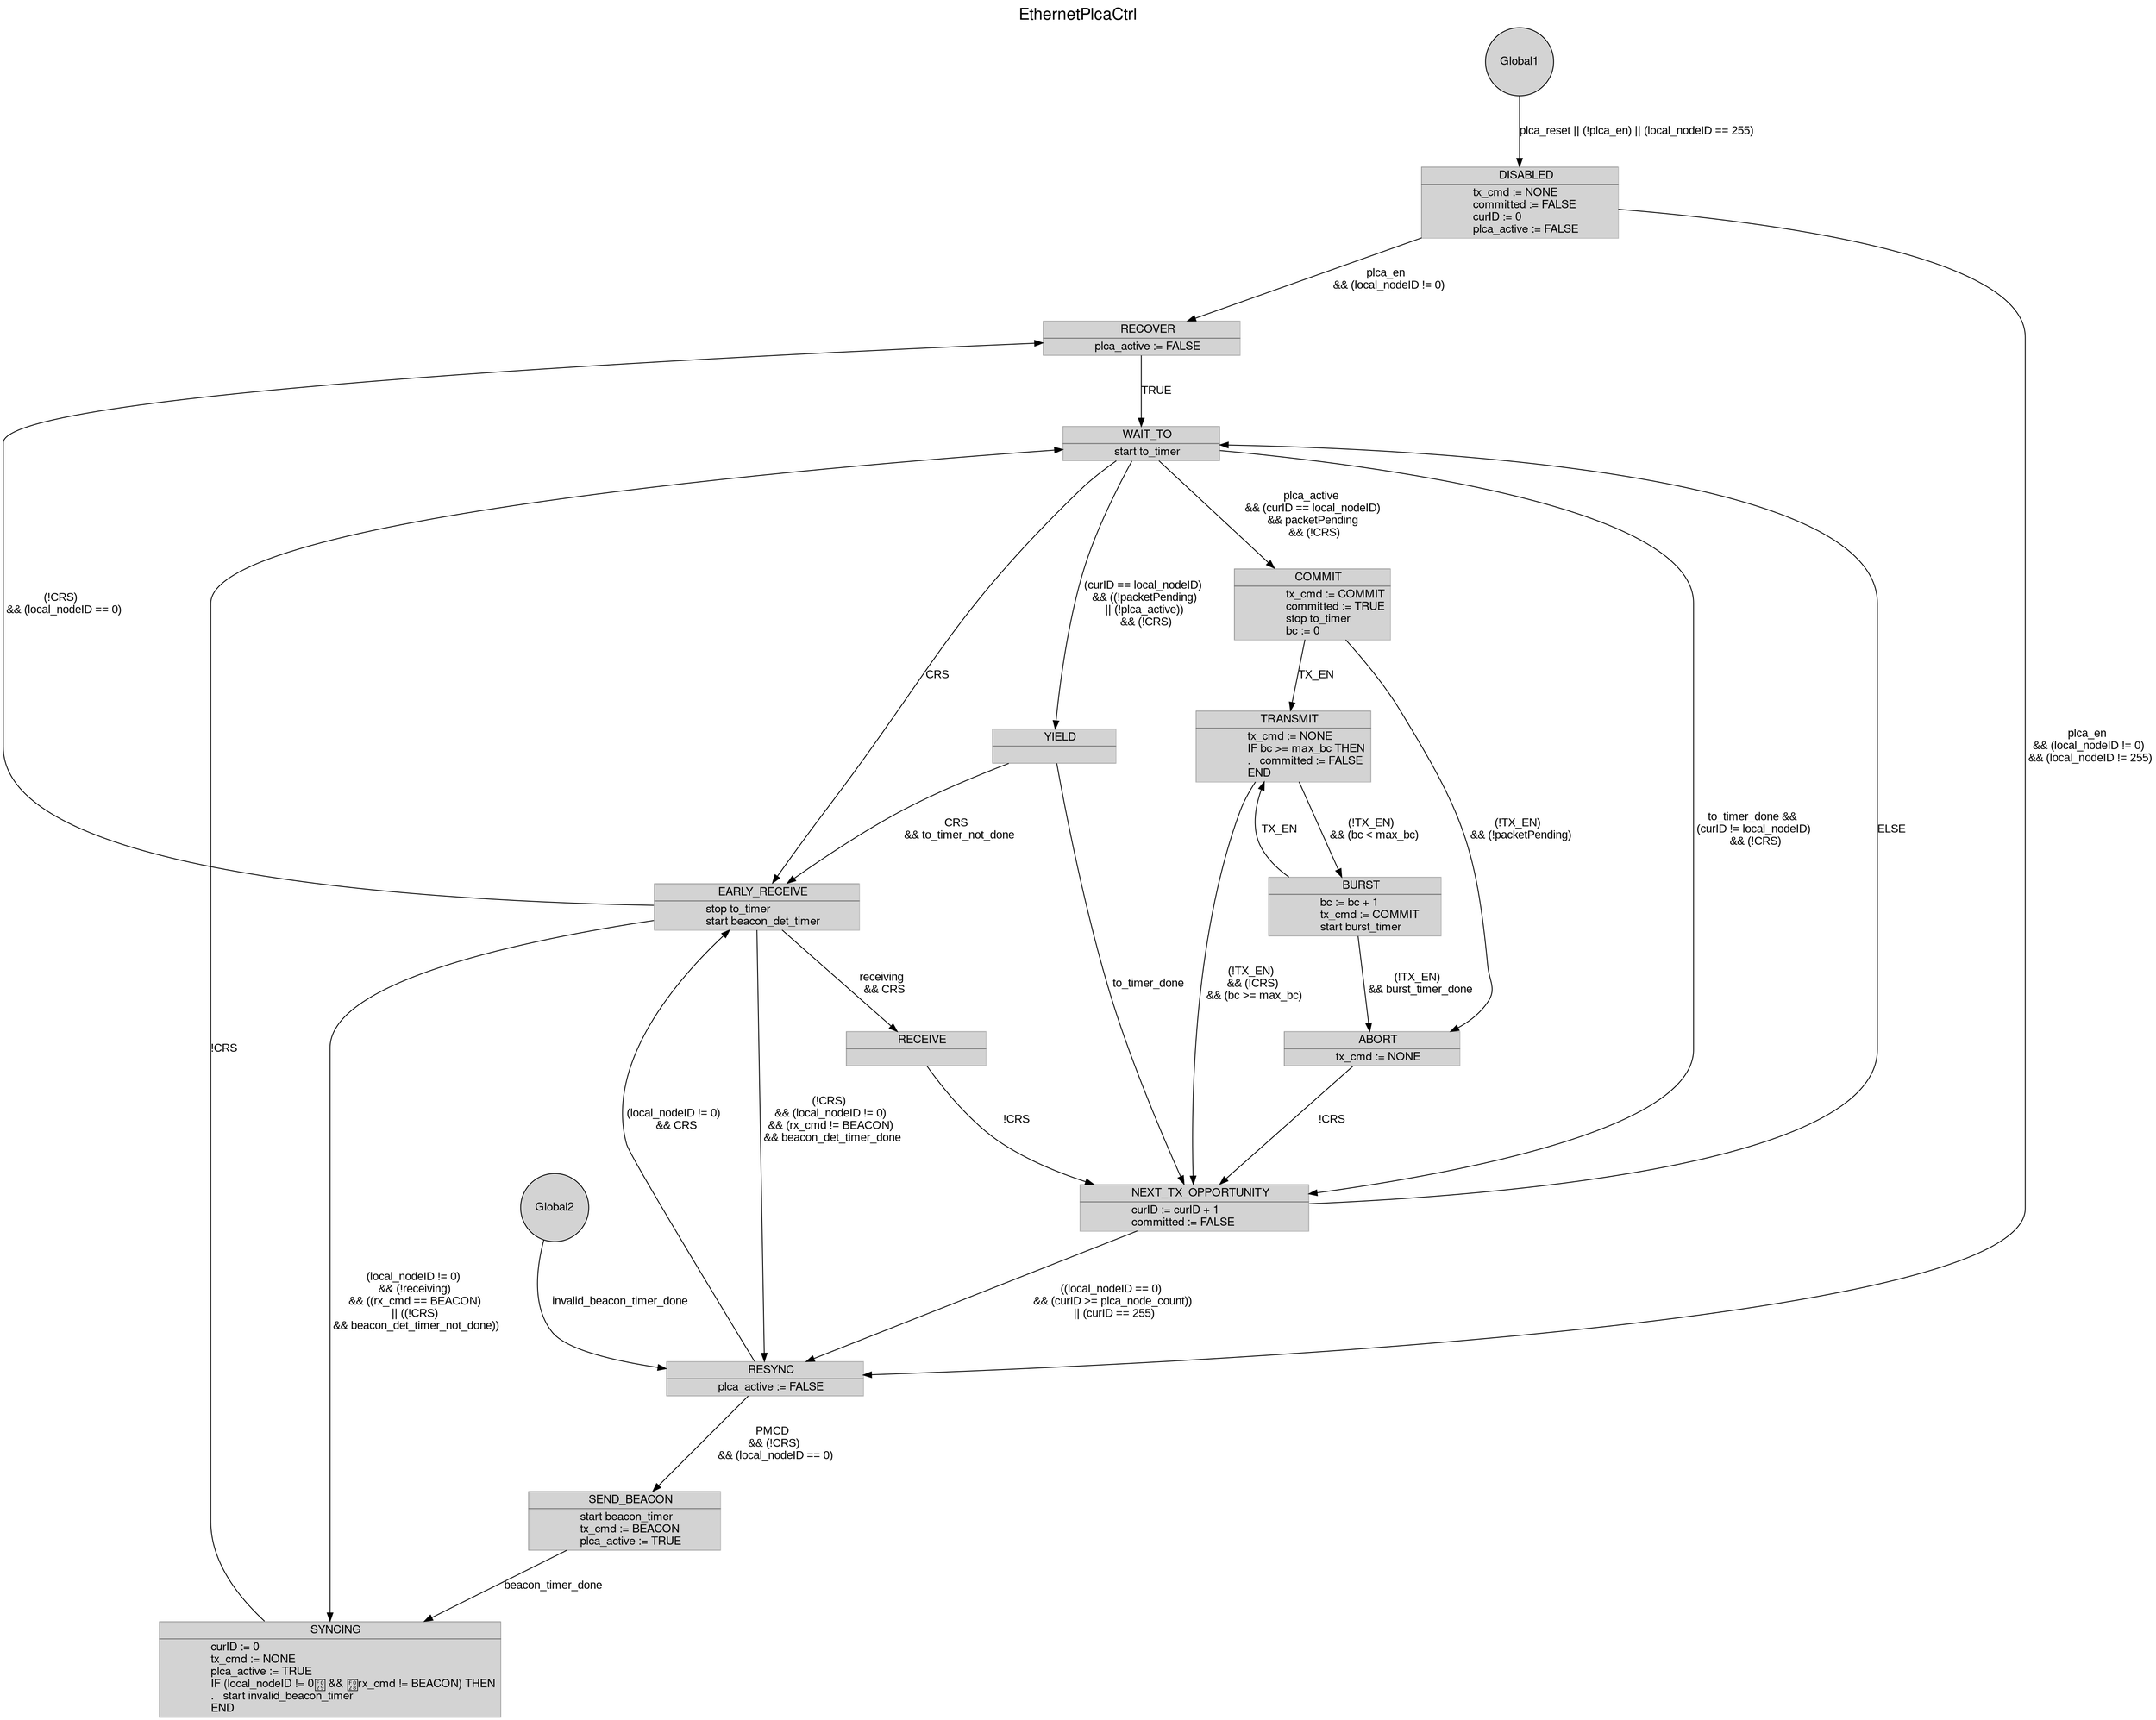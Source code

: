 digraph EthernetPlcaCtrl {
    nodesep = 1;
    ranksep = 1;

    graph [
		label = "EthernetPlcaCtrl"
		labelloc = t
		fontname = "Helvetica,Arial,sans-serif"
		fontsize = 20
		layout = dot
		newrank = true
    ];
    node [
		style=filled
		shape=rect
		pencolor="#00000044" // frames color
		fontname="Helvetica,Arial,sans-serif"
		shape=plain
    ];
    edge [fontname="Arial"];

    Global1 [ shape=circle ]
    Global1 -> DISABLED [label="plca_reset || (!plca_en) || (local_nodeID == 255)"]; 

    DISABLED [
        label=<<table border="0" cellborder="1" cellspacing="0"><tr><td>
                DISABLED
            </td></tr><tr><td align="left" balign="left">
                tx_cmd := NONE <br/>
                committed := FALSE  <br/>
                curID := 0 <br/>
                plca_active := FALSE
            </td></tr></table>>
    ];
    DISABLED -> RECOVER [label="plca_en \n && (local_nodeID != 0)"];
    DISABLED -> RESYNC [label="plca_en \n && (local_nodeID != 0) \n && (local_nodeID != 255)"];

    Global2 [ shape=circle ]
    Global2 -> RESYNC [label="invalid_beacon_timer_done"]; 

    RESYNC [
        label=<<table border="0" cellborder="1" cellspacing="0"><tr><td>
                RESYNC
            </td></tr><tr><td align="left" balign="left">
                plca_active := FALSE
            </td></tr></table>>;
    ];
    RESYNC -> EARLY_RECEIVE [label="(local_nodeID != 0) \n && CRS"];
    RESYNC -> SEND_BEACON [label="PMCD \n && (!CRS) \n && (local_nodeID == 0)"];

    RECOVER [
        label=<<table border="0" cellborder="1" cellspacing="0"><tr><td>
                RECOVER
            </td></tr><tr><td align="left" balign="left">
                plca_active := FALSE
            </td></tr></table>>;
    ];
    RECOVER -> WAIT_TO [label="TRUE"];

    SEND_BEACON [
        label=<<table border="0" cellborder="1" cellspacing="0"><tr><td>
                SEND_BEACON
            </td></tr><tr><td align="left" balign="left">
                start beacon_timer <br/>
                tx_cmd := BEACON <br/>
                plca_active := TRUE
            </td></tr></table>>;
    ];
    SEND_BEACON -> SYNCING [label="beacon_timer_done"];

    SYNCING [
        label=<<table border="0" cellborder="1" cellspacing="0"><tr><td>
                SYNCING
            </td></tr><tr><td align="left" balign="left">
                curID := 0 <br/>
                tx_cmd := NONE <br/>
                plca_active := TRUE <br/>
                IF (local_nodeID != 0 &amp;&amp; rx_cmd != BEACON) THEN <br/>
                .   start invalid_beacon_timer <br/>
                END
            </td></tr></table>>
    ];
    SYNCING -> WAIT_TO [label="!CRS"];

    WAIT_TO [
        label=<<table border="0" cellborder="1" cellspacing="0"><tr><td>
                WAIT_TO
            </td></tr><tr><td align="left" balign="left">
                start to_timer
            </td></tr></table>>
    ];
    WAIT_TO -> EARLY_RECEIVE [label="CRS"];
    WAIT_TO -> COMMIT [label="plca_active \n && (curID == local_nodeID) \n && packetPending \n && (!CRS)"];
    WAIT_TO -> NEXT_TX_OPPORTUNITY [label="to_timer_done && \n (curID != local_nodeID) \n && (!CRS)"];
    WAIT_TO -> YIELD [label="(curID == local_nodeID) \n && ((!packetPending) \n || (!plca_active)) \n && (!CRS)"];

    EARLY_RECEIVE [
        label=<<table border="0" cellborder="1" cellspacing="0"><tr><td>
                EARLY_RECEIVE
            </td></tr><tr><td align="left" balign="left">
                stop to_timer <br/>
                start beacon_det_timer
            </td></tr></table>>
    ];
    EARLY_RECEIVE -> SYNCING [label="(local_nodeID != 0) \n && (!receiving) \n && ((rx_cmd == BEACON) \n || ((!CRS) \n && beacon_det_timer_not_done))"];
    EARLY_RECEIVE -> RESYNC [label="(!CRS) \n && (local_nodeID != 0) \n && (rx_cmd != BEACON) \n && beacon_det_timer_done"];
    EARLY_RECEIVE -> RECOVER [label="(!CRS) \n && (local_nodeID == 0)"];
    EARLY_RECEIVE -> RECEIVE [label="receiving \n && CRS"];

    COMMIT [
        label=<<table border="0" cellborder="1" cellspacing="0"><tr><td>
                COMMIT
            </td></tr><tr><td align="left" balign="left">
                tx_cmd := COMMIT <br/>
                committed := TRUE <br/>
                stop to_timer <br/>
                bc := 0
            </td></tr></table>>
    ];
    COMMIT -> TRANSMIT [label="TX_EN"];
    COMMIT -> ABORT [label="(!TX_EN) \n && (!packetPending)"];

    YIELD [
        label=<<table border="0" cellborder="1" cellspacing="0"><tr><td>
                YIELD
            </td></tr><tr><td align="left" balign="left">
            </td></tr></table>>
    ];
    YIELD -> EARLY_RECEIVE [label="CRS \n && to_timer_not_done"];
    YIELD -> NEXT_TX_OPPORTUNITY [label="to_timer_done"];

    RECEIVE [
        label=<<table border="0" cellborder="1" cellspacing="0"><tr><td>
                RECEIVE
            </td></tr><tr><td align="left" balign="left">
            </td></tr></table>>
    ];
    RECEIVE -> NEXT_TX_OPPORTUNITY [label="!CRS"];

    TRANSMIT [
        label=<<table border="0" cellborder="1" cellspacing="0"><tr><td>
                TRANSMIT
            </td></tr><tr><td align="left" balign="left">
                tx_cmd := NONE <br/>
                IF bc &gt;= max_bc THEN <br/>
                .   committed := FALSE <br/>
                END
            </td></tr></table>>
    ];
    TRANSMIT -> NEXT_TX_OPPORTUNITY [label="(!TX_EN) \n && (!CRS) \n && (bc >= max_bc)"];
    TRANSMIT -> BURST [label="(!TX_EN) \n && (bc < max_bc)"];

    BURST [
        label=<<table border="0" cellborder="1" cellspacing="0"><tr><td>
                BURST
            </td></tr><tr><td align="left" balign="left">
                bc := bc + 1 <br/>
                tx_cmd := COMMIT <br/>
                start burst_timer
            </td></tr></table>>
    ];
    BURST -> TRANSMIT [label="TX_EN"];
    BURST -> ABORT [label="(!TX_EN) \n && burst_timer_done"];

    NEXT_TX_OPPORTUNITY [
        label=<<table border="0" cellborder="1" cellspacing="0"><tr><td>
                NEXT_TX_OPPORTUNITY
            </td></tr><tr><td align="left" balign="left">
                curID := curID + 1 <br/>
                committed := FALSE
            </td></tr></table>>
    ];
    NEXT_TX_OPPORTUNITY -> RESYNC [label="((local_nodeID == 0) \n && (curID >= plca_node_count)) \n || (curID == 255)"];
    NEXT_TX_OPPORTUNITY -> WAIT_TO [label="ELSE"];

    ABORT [
        label=<<table border="0" cellborder="1" cellspacing="0"><tr><td>
                ABORT
            </td></tr><tr><td align="left" balign="left">
                tx_cmd := NONE
            </td></tr></table>>
    ];
    ABORT -> NEXT_TX_OPPORTUNITY [label="!CRS"];
}


